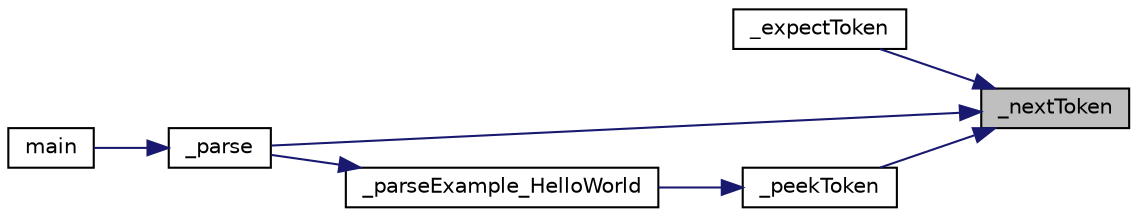 digraph "_nextToken"
{
 // LATEX_PDF_SIZE
  edge [fontname="Helvetica",fontsize="10",labelfontname="Helvetica",labelfontsize="10"];
  node [fontname="Helvetica",fontsize="10",shape=record];
  rankdir="RL";
  Node1 [label="_nextToken",height=0.2,width=0.4,color="black", fillcolor="grey75", style="filled", fontcolor="black",tooltip="Parse and return next token."];
  Node1 -> Node2 [dir="back",color="midnightblue",fontsize="10",style="solid",fontname="Helvetica"];
  Node2 [label="_expectToken",height=0.2,width=0.4,color="black", fillcolor="white", style="filled",URL="$de/d57/group__TOKENIZER.html#ga91b28d4db5a76458b6960c6c3e3a1c5e",tooltip="Parse the next token and compare to the expected type."];
  Node1 -> Node3 [dir="back",color="midnightblue",fontsize="10",style="solid",fontname="Helvetica"];
  Node3 [label="_parse",height=0.2,width=0.4,color="black", fillcolor="white", style="filled",URL="$d2/d72/parser_8c.html#aa13b44093a9b4f501c43f640be3790ec",tooltip=" "];
  Node3 -> Node4 [dir="back",color="midnightblue",fontsize="10",style="solid",fontname="Helvetica"];
  Node4 [label="main",height=0.2,width=0.4,color="black", fillcolor="white", style="filled",URL="$d0/d29/main_8c.html#a3c04138a5bfe5d72780bb7e82a18e627",tooltip=" "];
  Node1 -> Node5 [dir="back",color="midnightblue",fontsize="10",style="solid",fontname="Helvetica"];
  Node5 [label="_peekToken",height=0.2,width=0.4,color="black", fillcolor="white", style="filled",URL="$de/d57/group__TOKENIZER.html#ga429e3baa7b543c51dffef5fc335cd536",tooltip="Parse and peek the next token without moving the parser."];
  Node5 -> Node6 [dir="back",color="midnightblue",fontsize="10",style="solid",fontname="Helvetica"];
  Node6 [label="_parseExample_HelloWorld",height=0.2,width=0.4,color="black", fillcolor="white", style="filled",URL="$d2/d72/parser_8c.html#a817ddbff8df162edd9632cd2deca32b4",tooltip=" "];
  Node6 -> Node3 [dir="back",color="midnightblue",fontsize="10",style="solid",fontname="Helvetica"];
}
